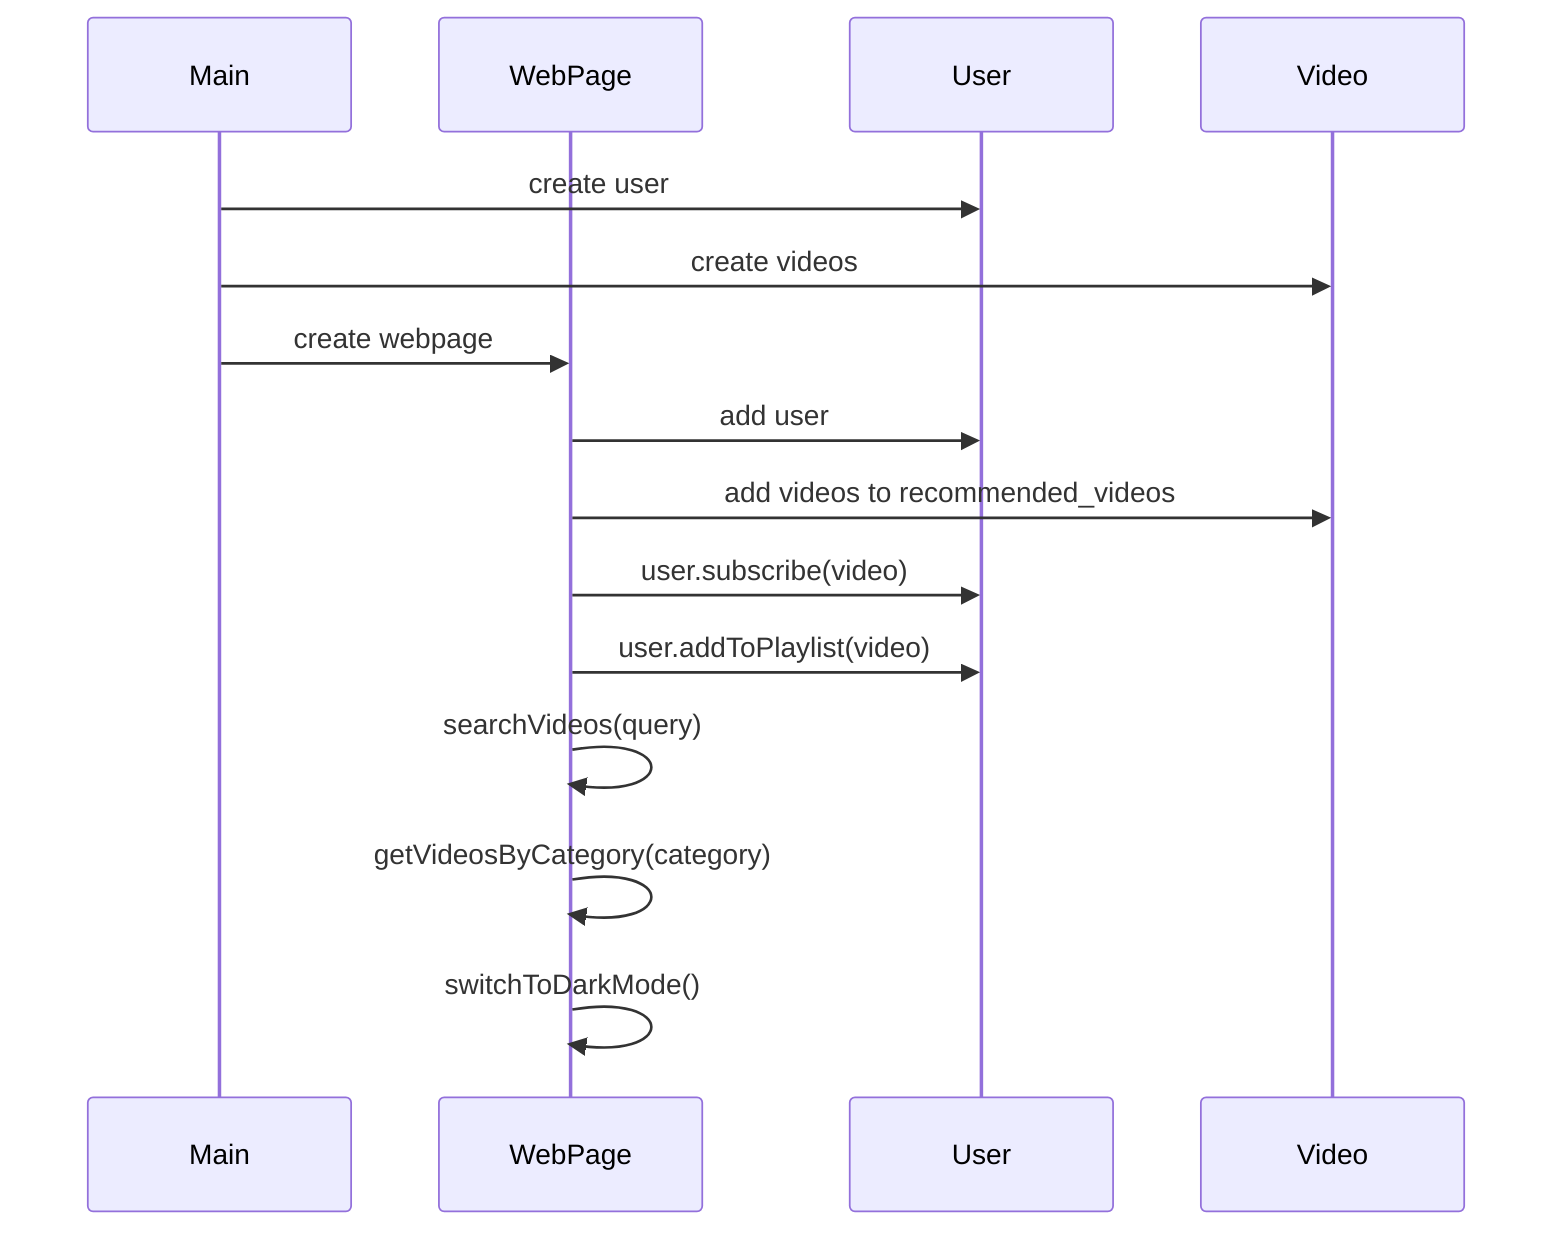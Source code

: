 sequenceDiagram
    participant M as Main
    participant W as WebPage
    participant U as User
    participant V as Video
    M->>U: create user
    M->>V: create videos
    M->>W: create webpage
    W->>U: add user
    W->>V: add videos to recommended_videos
    W->>U: user.subscribe(video)
    W->>U: user.addToPlaylist(video)
    W->>W: searchVideos(query)
    W->>W: getVideosByCategory(category)
    W->>W: switchToDarkMode()